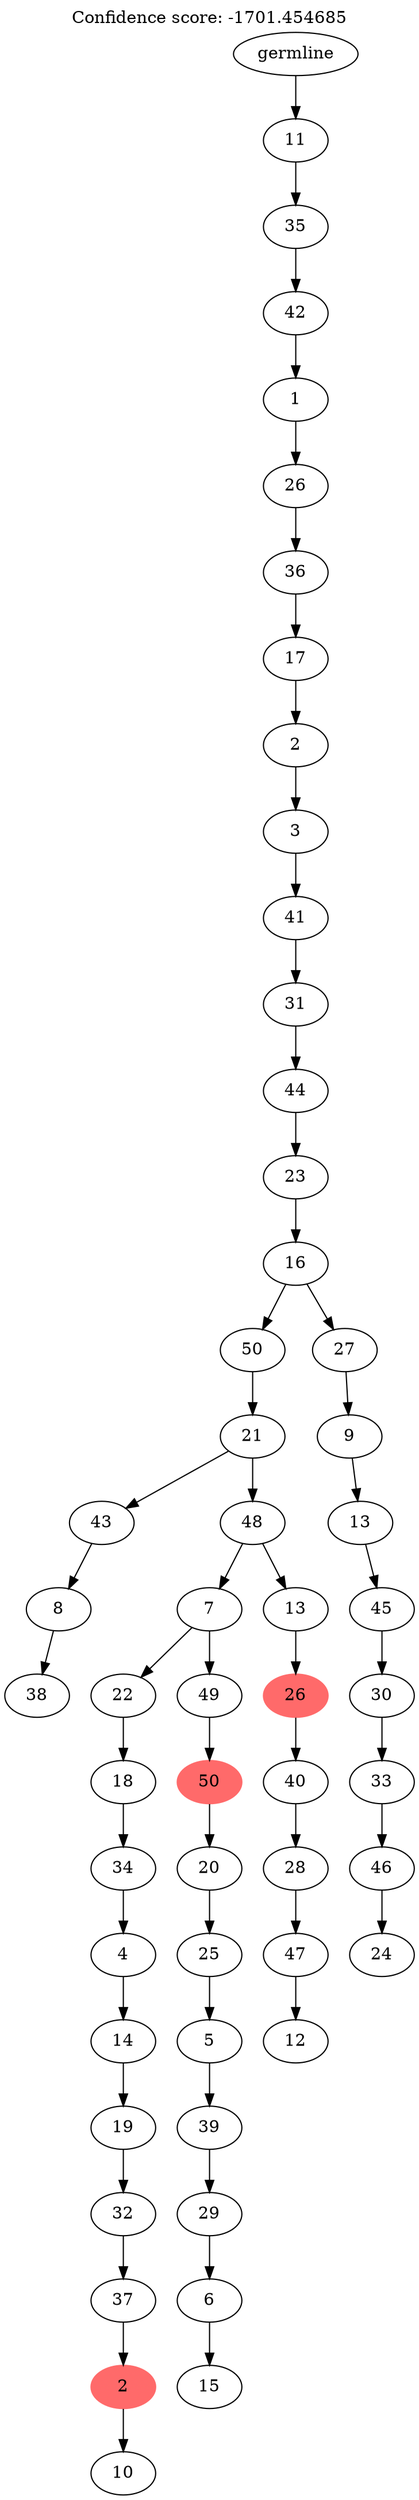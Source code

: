 digraph g {
	"53" -> "54";
	"54" [label="38"];
	"52" -> "53";
	"53" [label="8"];
	"50" -> "51";
	"51" [label="10"];
	"49" -> "50";
	"50" [color=indianred1, style=filled, label="2"];
	"48" -> "49";
	"49" [label="37"];
	"47" -> "48";
	"48" [label="32"];
	"46" -> "47";
	"47" [label="19"];
	"45" -> "46";
	"46" [label="14"];
	"44" -> "45";
	"45" [label="4"];
	"43" -> "44";
	"44" [label="34"];
	"42" -> "43";
	"43" [label="18"];
	"40" -> "41";
	"41" [label="15"];
	"39" -> "40";
	"40" [label="6"];
	"38" -> "39";
	"39" [label="29"];
	"37" -> "38";
	"38" [label="39"];
	"36" -> "37";
	"37" [label="5"];
	"35" -> "36";
	"36" [label="25"];
	"34" -> "35";
	"35" [label="20"];
	"33" -> "34";
	"34" [color=indianred1, style=filled, label="50"];
	"32" -> "33";
	"33" [label="49"];
	"32" -> "42";
	"42" [label="22"];
	"30" -> "31";
	"31" [label="12"];
	"29" -> "30";
	"30" [label="47"];
	"28" -> "29";
	"29" [label="28"];
	"27" -> "28";
	"28" [label="40"];
	"26" -> "27";
	"27" [color=indianred1, style=filled, label="26"];
	"25" -> "26";
	"26" [label="13"];
	"25" -> "32";
	"32" [label="7"];
	"24" -> "25";
	"25" [label="48"];
	"24" -> "52";
	"52" [label="43"];
	"23" -> "24";
	"24" [label="21"];
	"21" -> "22";
	"22" [label="24"];
	"20" -> "21";
	"21" [label="46"];
	"19" -> "20";
	"20" [label="33"];
	"18" -> "19";
	"19" [label="30"];
	"17" -> "18";
	"18" [label="45"];
	"16" -> "17";
	"17" [label="13"];
	"15" -> "16";
	"16" [label="9"];
	"14" -> "15";
	"15" [label="27"];
	"14" -> "23";
	"23" [label="50"];
	"13" -> "14";
	"14" [label="16"];
	"12" -> "13";
	"13" [label="23"];
	"11" -> "12";
	"12" [label="44"];
	"10" -> "11";
	"11" [label="31"];
	"9" -> "10";
	"10" [label="41"];
	"8" -> "9";
	"9" [label="3"];
	"7" -> "8";
	"8" [label="2"];
	"6" -> "7";
	"7" [label="17"];
	"5" -> "6";
	"6" [label="36"];
	"4" -> "5";
	"5" [label="26"];
	"3" -> "4";
	"4" [label="1"];
	"2" -> "3";
	"3" [label="42"];
	"1" -> "2";
	"2" [label="35"];
	"0" -> "1";
	"1" [label="11"];
	"0" [label="germline"];
	labelloc="t";
	label="Confidence score: -1701.454685";
}
